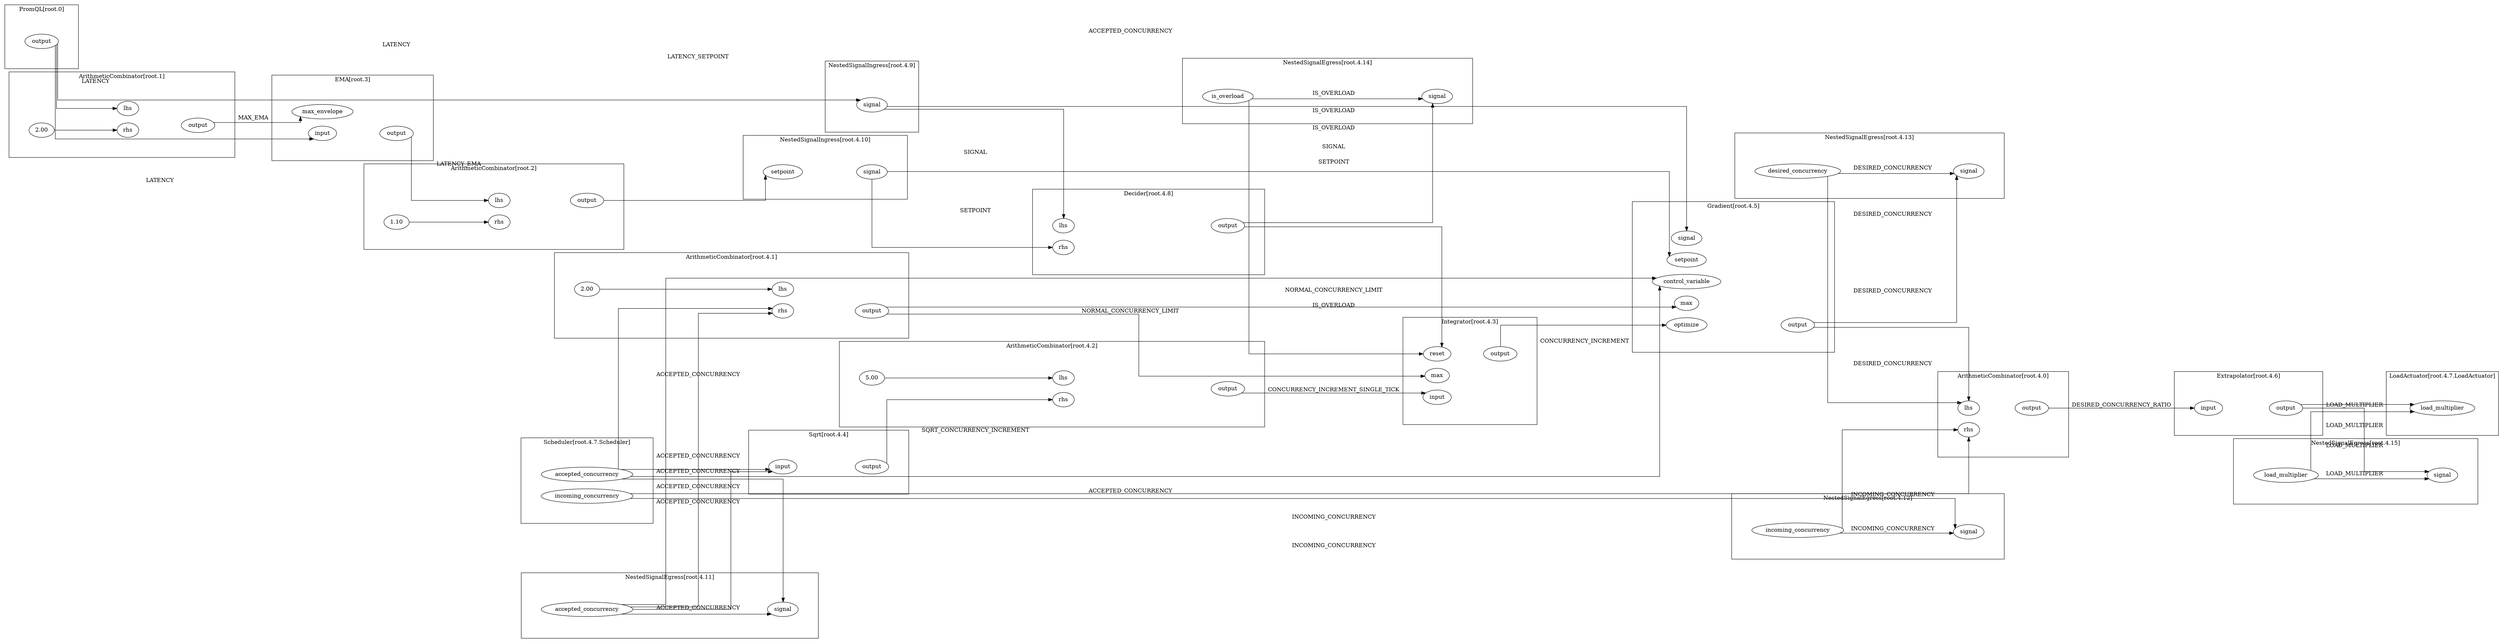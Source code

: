 digraph  {
	subgraph cluster_s3 {
		label="ArithmeticCombinator[root.1]";margin="50.0";
		n6[label="2.00"];
		n4[label="lhs"];
		n7[label="output"];
		n5[label="rhs"];
		n6->n5;
		n5->n7[style="invis"];
		{rank=same; n4;n5;};
		{rank=same; n7;};
		
	}
	subgraph cluster_s8 {
		label="ArithmeticCombinator[root.2]";margin="50.0";
		n10[label="1.10"];
		n11[label="lhs"];
		n12[label="output"];
		n9[label="rhs"];
		n10->n9;
		n11->n12[style="invis"];
		{rank=same; n9;n11;};
		{rank=same; n12;};
		
	}
	subgraph cluster_s17 {
		label="ArithmeticCombinator[root.4.0]";margin="50.0";
		n19[label="lhs"];
		n20[label="output"];
		n18[label="rhs"];
		n19->n20[style="invis"];
		{rank=same; n18;n19;};
		{rank=same; n20;};
		
	}
	subgraph cluster_s21 {
		label="ArithmeticCombinator[root.4.1]";margin="50.0";
		n23[label="2.00"];
		n22[label="lhs"];
		n25[label="output"];
		n24[label="rhs"];
		n23->n22;
		n24->n25[style="invis"];
		{rank=same; n25;};
		{rank=same; n22;n24;};
		
	}
	subgraph cluster_s26 {
		label="ArithmeticCombinator[root.4.2]";margin="50.0";
		n29[label="5.00"];
		n28[label="lhs"];
		n30[label="output"];
		n27[label="rhs"];
		n29->n28;
		n28->n30[style="invis"];
		{rank=same; n27;n28;};
		{rank=same; n30;};
		
	}
	subgraph cluster_s54 {
		label="Decider[root.4.8]";margin="50.0";
		n56[label="lhs"];
		n57[label="output"];
		n55[label="rhs"];
		n56->n57[style="invis"];
		{rank=same; n55;n56;};
		{rank=same; n57;};
		
	}
	subgraph cluster_s13 {
		label="EMA[root.3]";margin="50.0";
		n15[label="input"];
		n14[label="max_envelope"];
		n16[label="output"];
		n15->n16[style="invis"];
		{rank=same; n14;n15;};
		{rank=same; n16;};
		
	}
	subgraph cluster_s46 {
		label="Extrapolator[root.4.6]";margin="50.0";
		n47[label="input"];
		n48[label="output"];
		n47->n48[style="invis"];
		{rank=same; n48;};
		{rank=same; n47;};
		
	}
	subgraph cluster_s39 {
		label="Gradient[root.4.5]";margin="50.0";
		n41[label="control_variable"];
		n40[label="max"];
		n44[label="optimize"];
		n45[label="output"];
		n43[label="setpoint"];
		n42[label="signal"];
		n44->n45[style="invis"];
		{rank=same; n40;n41;n42;n43;n44;};
		{rank=same; n45;};
		
	}
	subgraph cluster_s31 {
		label="Integrator[root.4.3]";margin="50.0";
		n33[label="input"];
		n32[label="max"];
		n35[label="output"];
		n34[label="reset"];
		n34->n35[style="invis"];
		{rank=same; n32;n33;n34;};
		{rank=same; n35;};
		
	}
	subgraph cluster_s52 {
		label="LoadActuator[root.4.7.LoadActuator]";margin="50.0";
		n53[label="load_multiplier"];
		{rank=same; n53;};
		
	}
	subgraph cluster_s63 {
		label="NestedSignalEgress[root.4.11]";margin="50.0";
		n65[label="accepted_concurrency"];
		n64[label="signal"];
		n64->n65[style="invis"];
		{rank=same; n64;};
		{rank=same; n65;};
		
	}
	subgraph cluster_s66 {
		label="NestedSignalEgress[root.4.12]";margin="50.0";
		n68[label="incoming_concurrency"];
		n67[label="signal"];
		n67->n68[style="invis"];
		{rank=same; n67;};
		{rank=same; n68;};
		
	}
	subgraph cluster_s69 {
		label="NestedSignalEgress[root.4.13]";margin="50.0";
		n71[label="desired_concurrency"];
		n70[label="signal"];
		n70->n71[style="invis"];
		{rank=same; n70;};
		{rank=same; n71;};
		
	}
	subgraph cluster_s72 {
		label="NestedSignalEgress[root.4.14]";margin="50.0";
		n74[label="is_overload"];
		n73[label="signal"];
		n73->n74[style="invis"];
		{rank=same; n73;};
		{rank=same; n74;};
		
	}
	subgraph cluster_s75 {
		label="NestedSignalEgress[root.4.15]";margin="50.0";
		n77[label="load_multiplier"];
		n76[label="signal"];
		n76->n77[style="invis"];
		{rank=same; n76;};
		{rank=same; n77;};
		
	}
	subgraph cluster_s60 {
		label="NestedSignalIngress[root.4.10]";margin="50.0";
		n61[label="setpoint"];
		n62[label="signal"];
		n61->n62[style="invis"];
		{rank=same; n61;};
		{rank=same; n62;};
		
	}
	subgraph cluster_s58 {
		label="NestedSignalIngress[root.4.9]";margin="50.0";
		n59[label="signal"];
		n59->n59[style="invis"];
		{rank=same; n59;};
		{rank=same; n59;};
		
	}
	subgraph cluster_s1 {
		label="PromQL[root.0]";margin="50.0";
		n2[label="output"];
		{rank=same; n2;};
		
	}
	subgraph cluster_s49 {
		label="Scheduler[root.4.7.Scheduler]";margin="50.0";
		n51[label="accepted_concurrency"];
		n50[label="incoming_concurrency"];
		{rank=same; n50;n51;};
		
	}
	subgraph cluster_s36 {
		label="Sqrt[root.4.4]";margin="50.0";
		n37[label="input"];
		n38[label="output"];
		n37->n38[style="invis"];
		{rank=same; n38;};
		{rank=same; n37;};
		
	}
	rankdir="LR";splines="ortho";
	n51->n24[label="ACCEPTED_CONCURRENCY"];
	n51->n37[label="ACCEPTED_CONCURRENCY"];
	n51->n41[label="ACCEPTED_CONCURRENCY"];
	n51->n64[label="ACCEPTED_CONCURRENCY"];
	n65->n24[label="ACCEPTED_CONCURRENCY"];
	n65->n37[label="ACCEPTED_CONCURRENCY"];
	n65->n41[label="ACCEPTED_CONCURRENCY"];
	n65->n64[label="ACCEPTED_CONCURRENCY"];
	n71->n19[label="DESIRED_CONCURRENCY"];
	n71->n70[label="DESIRED_CONCURRENCY"];
	n50->n18[label="INCOMING_CONCURRENCY"];
	n50->n67[label="INCOMING_CONCURRENCY"];
	n68->n18[label="INCOMING_CONCURRENCY"];
	n68->n67[label="INCOMING_CONCURRENCY"];
	n74->n34[label="IS_OVERLOAD"];
	n74->n73[label="IS_OVERLOAD"];
	n77->n53[label="LOAD_MULTIPLIER"];
	n77->n76[label="LOAD_MULTIPLIER"];
	n38->n27[label="SQRT_CONCURRENCY_INCREMENT"];
	n12->n61[label="LATENCY_SETPOINT"];
	n20->n47[label="DESIRED_CONCURRENCY_RATIO"];
	n25->n32[label="NORMAL_CONCURRENCY_LIMIT"];
	n25->n40[label="NORMAL_CONCURRENCY_LIMIT"];
	n35->n44[label="CONCURRENCY_INCREMENT"];
	n45->n19[label="DESIRED_CONCURRENCY"];
	n45->n70[label="DESIRED_CONCURRENCY"];
	n48->n53[label="LOAD_MULTIPLIER"];
	n48->n76[label="LOAD_MULTIPLIER"];
	n7->n14[label="MAX_EMA"];
	n30->n33[label="CONCURRENCY_INCREMENT_SINGLE_TICK"];
	n57->n34[label="IS_OVERLOAD"];
	n57->n73[label="IS_OVERLOAD"];
	n16->n11[label="LATENCY_EMA"];
	n2->n4[label="LATENCY"];
	n2->n15[label="LATENCY"];
	n2->n59[label="LATENCY"];
	n62->n43[label="SETPOINT"];
	n62->n55[label="SETPOINT"];
	n59->n42[label="SIGNAL"];
	n59->n56[label="SIGNAL"];
	
}
